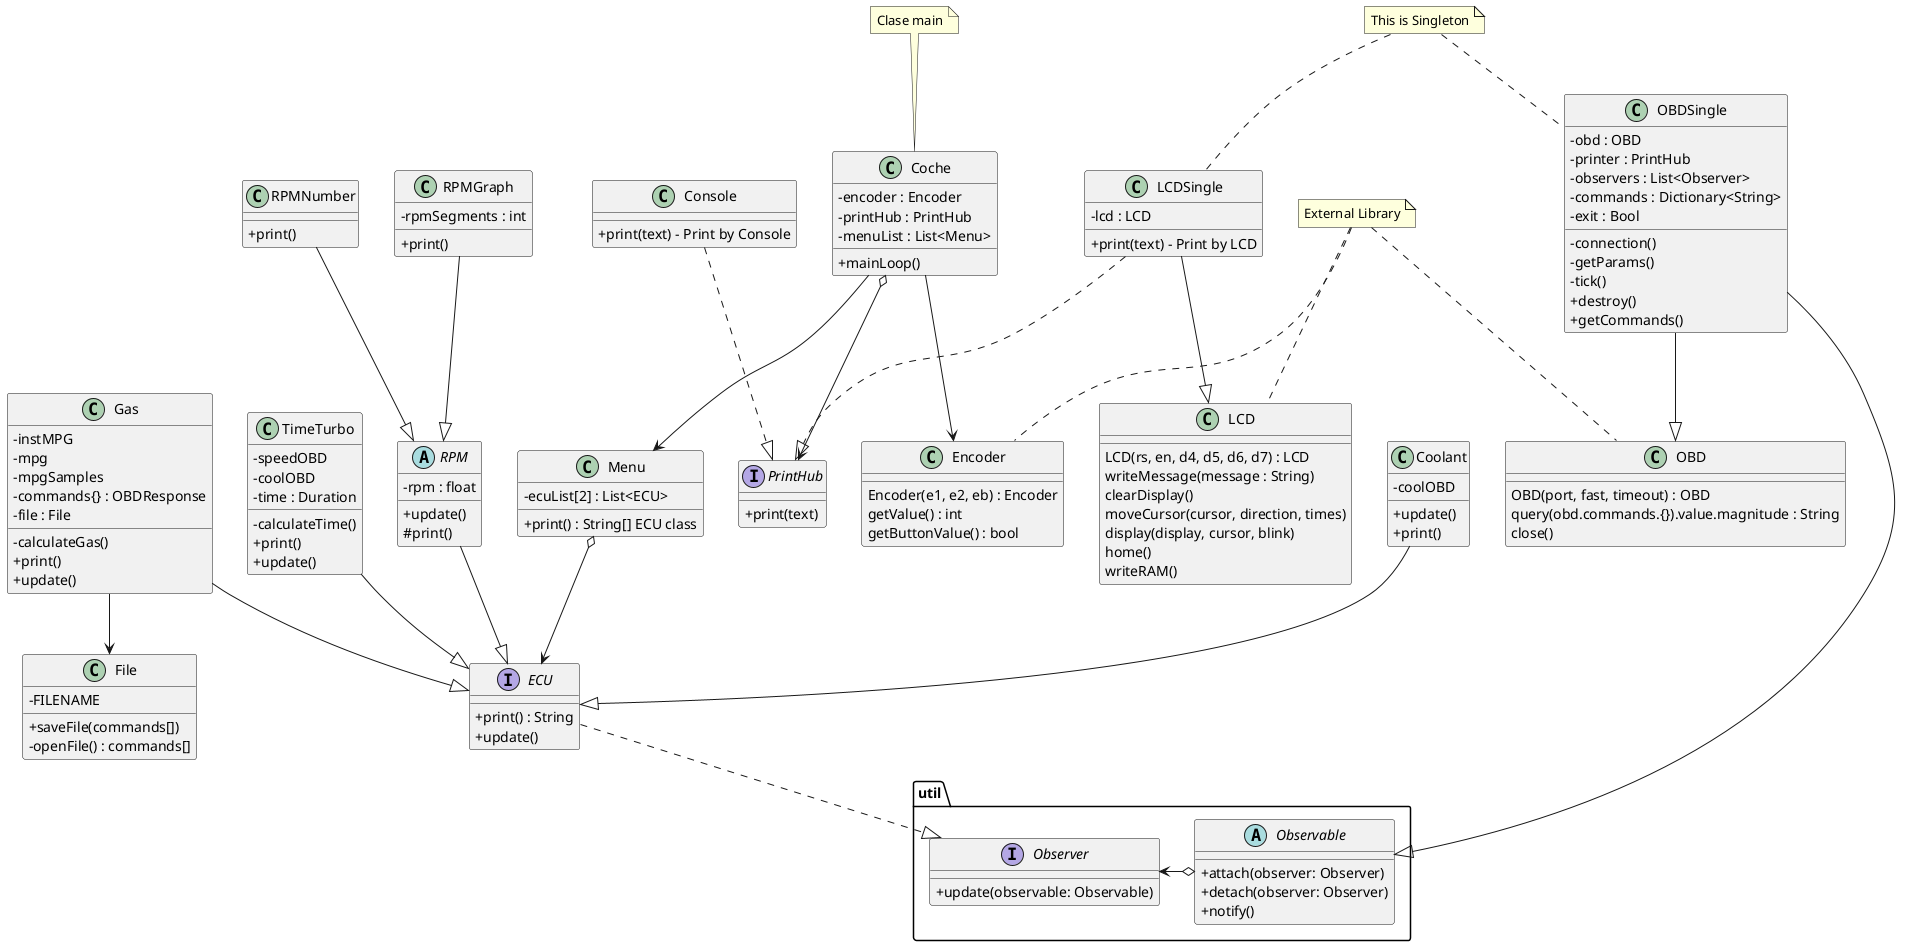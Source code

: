 @startuml

skinparam classAttributeIconSize 0

package util <<Folder>> {
    interface Observer {
    +update(observable: Observable)
    }
    abstract Observable {
    +attach(observer: Observer)
    +detach(observer: Observer)
    +notify()
    }
}
Observable o-right-> Observer

class Coche {
-encoder : Encoder
-printHub : PrintHub
-menuList : List<Menu>
+mainLoop()
}
Coche o--> PrintHub
Coche --> Menu
Coche --> Encoder

class Console {
+print(text) - Print by Console
}
Console ..|> PrintHub

class Coolant {
-coolOBD
+update()
+print()
}
Coolant --|> ECU

interface ECU {
+print() : String
+update()
}
ECU ..|> Observer

class Encoder {
Encoder(e1, e2, eb) : Encoder
getValue() : int
getButtonValue() : bool
}

class Gas {
-instMPG
-mpg
-mpgSamples
-commands{} : OBDResponse
-file : File
-calculateGas()
+print()
+update()
}
Gas --|> ECU
Gas --> File

class LCD {
LCD(rs, en, d4, d5, d6, d7) : LCD
writeMessage(message : String)
clearDisplay()
moveCursor(cursor, direction, times)
display(display, cursor, blink)
home()
writeRAM()
}

class LCDSingle {
-lcd : LCD
+print(text) - Print by LCD
}
LCDSingle ..|> PrintHub
LCDSingle --|> LCD

class Menu {
-ecuList[2] : List<ECU>
+print() : String[] ECU class
}
Menu o--> ECU

class OBD {

OBD(port, fast, timeout) : OBD
query(obd.commands.{}).value.magnitude : String
close()
}

class OBDSingle {
-obd : OBD
-printer : PrintHub
-observers : List<Observer>
-commands : Dictionary<String>
-exit : Bool
-connection()
-getParams()
-tick()
+destroy()
+getCommands()


}
OBDSingle --|> Observable
OBDSingle --|> OBD

interface PrintHub {
+print(text)
}

abstract RPM {
-rpm : float
+update()
#print()
}
RPM --|> ECU

class RPMNumber {
+print()
}
RPMNumber --|> RPM

class RPMGraph {
-rpmSegments : int
+print()
}
RPMGraph --|> RPM

class File {
-FILENAME
+saveFile(commands[])
-openFile() : commands[]
}

class TimeTurbo {
-speedOBD
-coolOBD
-time : Duration
-calculateTime()
+print()
+update()
}
TimeTurbo --|> ECU



note "External Library" as Lib
Lib .. LCD
Lib .. OBD
Lib .. Encoder

note "Clase main" as Main
Main .. Coche

note "This is Singleton" as Singleton
Singleton .. OBDSingle
Singleton .. LCDSingle












@enduml